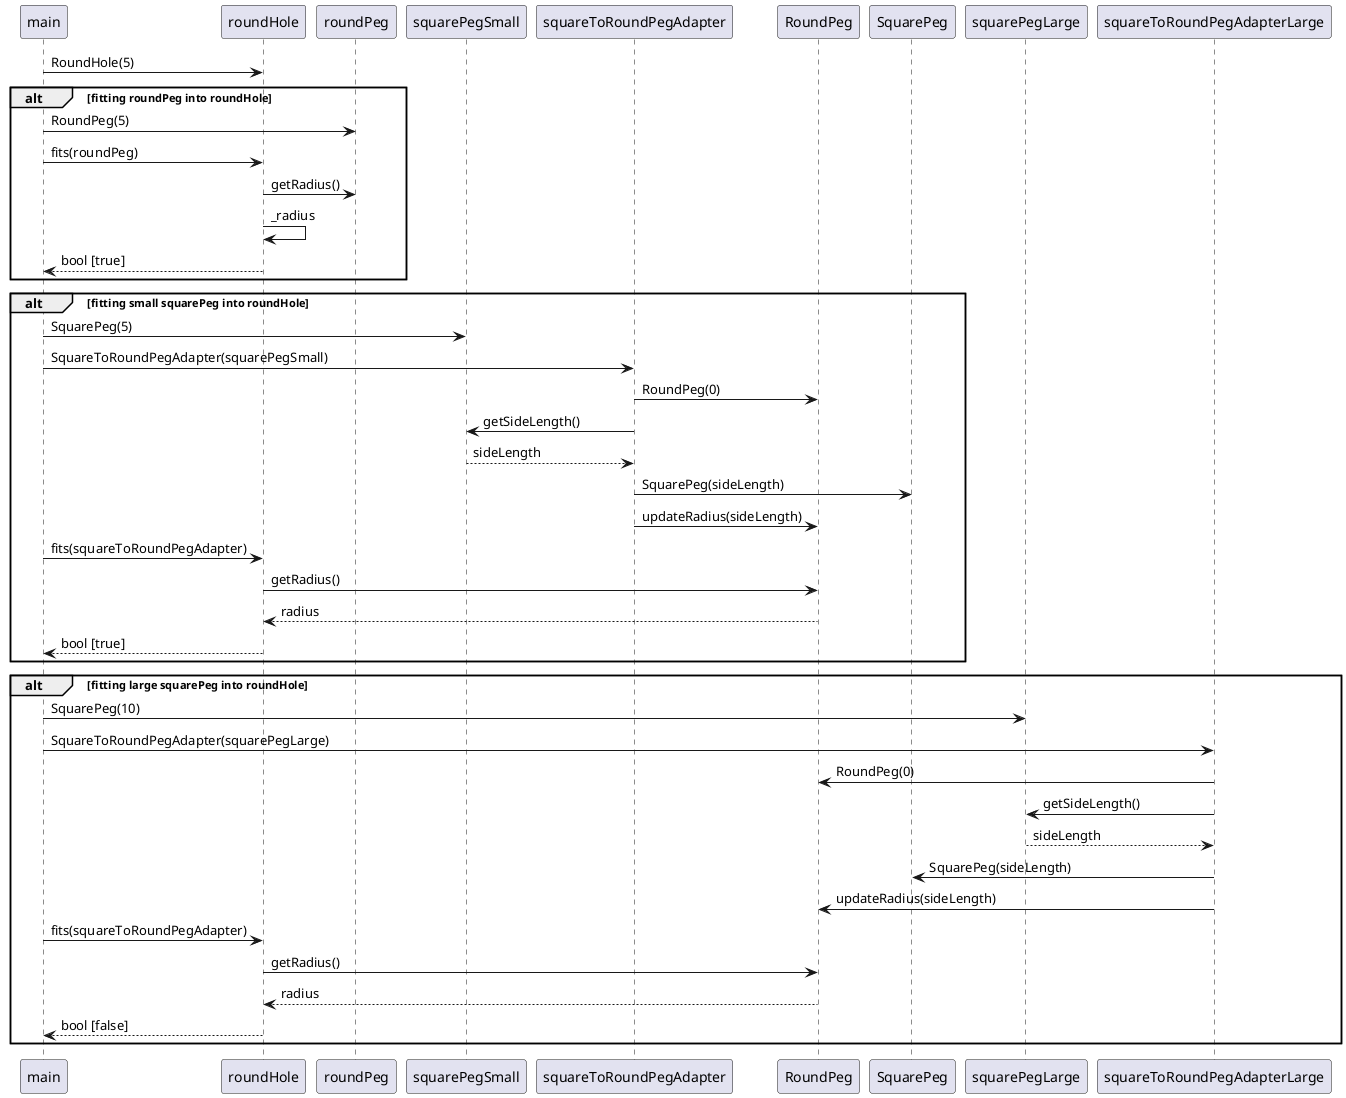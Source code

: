 @startuml
'https://plantuml.com/sequence-diagram

'autonumber

main -> roundHole : RoundHole(5)

alt fitting roundPeg into roundHole
    main -> roundPeg : RoundPeg(5)
    main -> roundHole : fits(roundPeg)
    roundHole -> roundPeg : getRadius()
    roundHole -> roundHole : _radius
    roundHole --> main : bool [true]
end

alt fitting small squarePeg into roundHole
    main -> squarePegSmall : SquarePeg(5)
    main -> squareToRoundPegAdapter : SquareToRoundPegAdapter(squarePegSmall)
    squareToRoundPegAdapter -> RoundPeg : RoundPeg(0)
    squareToRoundPegAdapter -> squarePegSmall : getSideLength()
    squarePegSmall --> squareToRoundPegAdapter : sideLength
    squareToRoundPegAdapter -> SquarePeg : SquarePeg(sideLength)
    squareToRoundPegAdapter -> RoundPeg : updateRadius(sideLength)

    main -> roundHole : fits(squareToRoundPegAdapter)
    roundHole -> RoundPeg : getRadius()
    RoundPeg --> roundHole : radius
    roundHole --> main : bool [true]
end

alt fitting large squarePeg into roundHole
    main -> squarePegLarge : SquarePeg(10)
    main -> squareToRoundPegAdapterLarge : SquareToRoundPegAdapter(squarePegLarge)
    squareToRoundPegAdapterLarge -> RoundPeg : RoundPeg(0)
    squareToRoundPegAdapterLarge -> squarePegLarge : getSideLength()
    squarePegLarge --> squareToRoundPegAdapterLarge : sideLength
    squareToRoundPegAdapterLarge -> SquarePeg : SquarePeg(sideLength)
    squareToRoundPegAdapterLarge -> RoundPeg : updateRadius(sideLength)

    main -> roundHole : fits(squareToRoundPegAdapter)
    roundHole -> RoundPeg : getRadius()
    RoundPeg --> roundHole : radius
    roundHole --> main : bool [false]
end

@enduml
